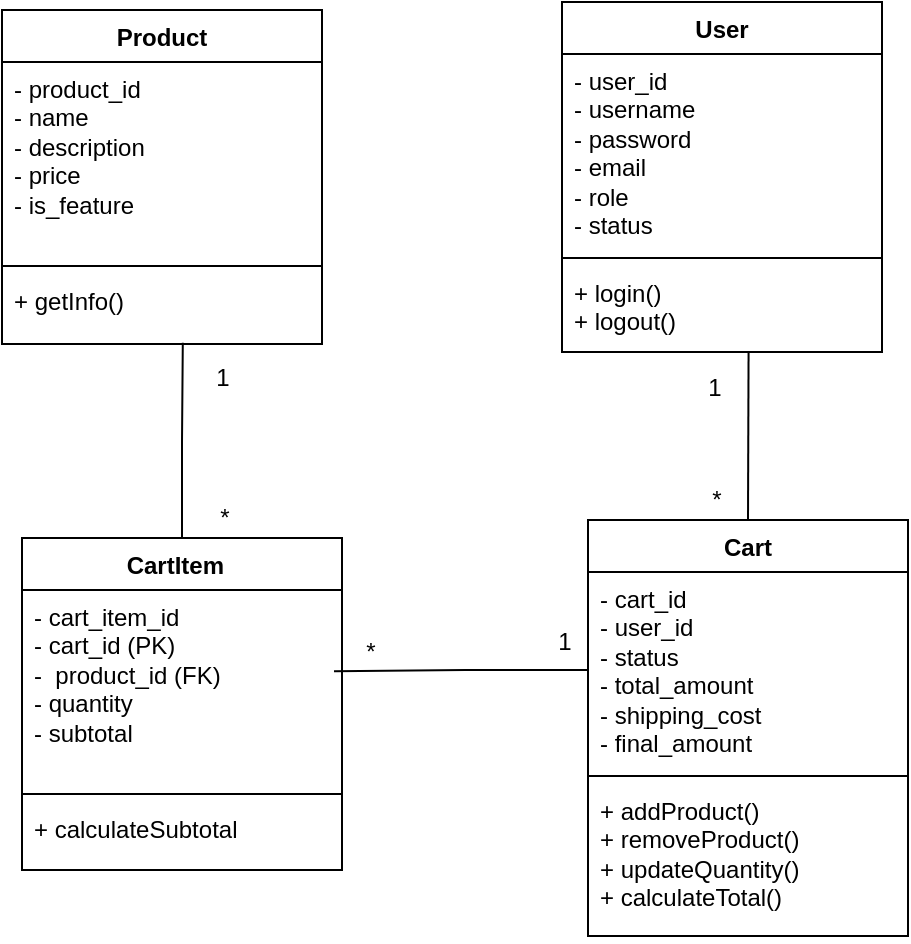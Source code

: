 <mxfile version="28.2.3">
  <diagram id="Nnviu1zc35i3PZtk2FoL" name="BTUD - bài 6">
    <mxGraphModel dx="902" dy="464" grid="1" gridSize="10" guides="1" tooltips="1" connect="1" arrows="1" fold="1" page="1" pageScale="1" pageWidth="850" pageHeight="1100" math="0" shadow="0">
      <root>
        <mxCell id="0" />
        <mxCell id="1" parent="0" />
        <mxCell id="cYqs5PkamiozTfDeHz7C-26" value="User" style="swimlane;fontStyle=1;align=center;verticalAlign=top;childLayout=stackLayout;horizontal=1;startSize=26;horizontalStack=0;resizeParent=1;resizeParentMax=0;resizeLast=0;collapsible=1;marginBottom=0;whiteSpace=wrap;html=1;" parent="1" vertex="1">
          <mxGeometry x="470" y="220" width="160" height="175" as="geometry" />
        </mxCell>
        <mxCell id="cYqs5PkamiozTfDeHz7C-27" value="- user_id&lt;div&gt;- username&lt;/div&gt;&lt;div&gt;- password&lt;/div&gt;&lt;div&gt;- email&amp;nbsp;&lt;/div&gt;&lt;div&gt;- role&lt;/div&gt;&lt;div&gt;- status&lt;/div&gt;" style="text;strokeColor=none;fillColor=none;align=left;verticalAlign=top;spacingLeft=4;spacingRight=4;overflow=hidden;rotatable=0;points=[[0,0.5],[1,0.5]];portConstraint=eastwest;whiteSpace=wrap;html=1;" parent="cYqs5PkamiozTfDeHz7C-26" vertex="1">
          <mxGeometry y="26" width="160" height="98" as="geometry" />
        </mxCell>
        <mxCell id="cYqs5PkamiozTfDeHz7C-28" value="" style="line;strokeWidth=1;fillColor=none;align=left;verticalAlign=middle;spacingTop=-1;spacingLeft=3;spacingRight=3;rotatable=0;labelPosition=right;points=[];portConstraint=eastwest;strokeColor=inherit;" parent="cYqs5PkamiozTfDeHz7C-26" vertex="1">
          <mxGeometry y="124" width="160" height="8" as="geometry" />
        </mxCell>
        <mxCell id="cYqs5PkamiozTfDeHz7C-29" value="+ login()&lt;div&gt;+ logout()&lt;/div&gt;" style="text;strokeColor=none;fillColor=none;align=left;verticalAlign=top;spacingLeft=4;spacingRight=4;overflow=hidden;rotatable=0;points=[[0,0.5],[1,0.5]];portConstraint=eastwest;whiteSpace=wrap;html=1;" parent="cYqs5PkamiozTfDeHz7C-26" vertex="1">
          <mxGeometry y="132" width="160" height="43" as="geometry" />
        </mxCell>
        <mxCell id="cYqs5PkamiozTfDeHz7C-30" value="Cart" style="swimlane;fontStyle=1;align=center;verticalAlign=top;childLayout=stackLayout;horizontal=1;startSize=26;horizontalStack=0;resizeParent=1;resizeParentMax=0;resizeLast=0;collapsible=1;marginBottom=0;whiteSpace=wrap;html=1;" parent="1" vertex="1">
          <mxGeometry x="483" y="479" width="160" height="208" as="geometry" />
        </mxCell>
        <mxCell id="cYqs5PkamiozTfDeHz7C-31" value="- cart_id&lt;div&gt;- user_id&lt;/div&gt;&lt;div&gt;- status&lt;/div&gt;&lt;div&gt;- total_amount&lt;/div&gt;&lt;div&gt;- shipping_cost&lt;/div&gt;&lt;div&gt;- final_amount&lt;/div&gt;&lt;div&gt;&lt;br&gt;&lt;/div&gt;" style="text;strokeColor=none;fillColor=none;align=left;verticalAlign=top;spacingLeft=4;spacingRight=4;overflow=hidden;rotatable=0;points=[[0,0.5],[1,0.5]];portConstraint=eastwest;whiteSpace=wrap;html=1;" parent="cYqs5PkamiozTfDeHz7C-30" vertex="1">
          <mxGeometry y="26" width="160" height="98" as="geometry" />
        </mxCell>
        <mxCell id="cYqs5PkamiozTfDeHz7C-32" value="" style="line;strokeWidth=1;fillColor=none;align=left;verticalAlign=middle;spacingTop=-1;spacingLeft=3;spacingRight=3;rotatable=0;labelPosition=right;points=[];portConstraint=eastwest;strokeColor=inherit;" parent="cYqs5PkamiozTfDeHz7C-30" vertex="1">
          <mxGeometry y="124" width="160" height="8" as="geometry" />
        </mxCell>
        <mxCell id="cYqs5PkamiozTfDeHz7C-33" value="+ addProduct()&lt;div&gt;+ removeProduct()&lt;/div&gt;&lt;div&gt;+ updateQuantity()&lt;/div&gt;&lt;div&gt;+&amp;nbsp;calculateTotal()&lt;/div&gt;" style="text;strokeColor=none;fillColor=none;align=left;verticalAlign=top;spacingLeft=4;spacingRight=4;overflow=hidden;rotatable=0;points=[[0,0.5],[1,0.5]];portConstraint=eastwest;whiteSpace=wrap;html=1;" parent="cYqs5PkamiozTfDeHz7C-30" vertex="1">
          <mxGeometry y="132" width="160" height="76" as="geometry" />
        </mxCell>
        <mxCell id="cYqs5PkamiozTfDeHz7C-34" value="CartItem&amp;nbsp;&amp;nbsp;" style="swimlane;fontStyle=1;align=center;verticalAlign=top;childLayout=stackLayout;horizontal=1;startSize=26;horizontalStack=0;resizeParent=1;resizeParentMax=0;resizeLast=0;collapsible=1;marginBottom=0;whiteSpace=wrap;html=1;" parent="1" vertex="1">
          <mxGeometry x="200" y="488" width="160" height="166" as="geometry" />
        </mxCell>
        <mxCell id="cYqs5PkamiozTfDeHz7C-35" value="- cart_item_id&lt;div&gt;- cart_id (PK)&lt;/div&gt;&lt;div&gt;-&amp;nbsp;&amp;nbsp;product_id (FK)&amp;nbsp;&lt;/div&gt;&lt;div&gt;- quantity&lt;/div&gt;&lt;div&gt;- subtotal&lt;/div&gt;" style="text;strokeColor=none;fillColor=none;align=left;verticalAlign=top;spacingLeft=4;spacingRight=4;overflow=hidden;rotatable=0;points=[[0,0.5],[1,0.5]];portConstraint=eastwest;whiteSpace=wrap;html=1;" parent="cYqs5PkamiozTfDeHz7C-34" vertex="1">
          <mxGeometry y="26" width="160" height="98" as="geometry" />
        </mxCell>
        <mxCell id="cYqs5PkamiozTfDeHz7C-36" value="" style="line;strokeWidth=1;fillColor=none;align=left;verticalAlign=middle;spacingTop=-1;spacingLeft=3;spacingRight=3;rotatable=0;labelPosition=right;points=[];portConstraint=eastwest;strokeColor=inherit;" parent="cYqs5PkamiozTfDeHz7C-34" vertex="1">
          <mxGeometry y="124" width="160" height="8" as="geometry" />
        </mxCell>
        <mxCell id="cYqs5PkamiozTfDeHz7C-37" value="+ calculateSubtotal" style="text;strokeColor=none;fillColor=none;align=left;verticalAlign=top;spacingLeft=4;spacingRight=4;overflow=hidden;rotatable=0;points=[[0,0.5],[1,0.5]];portConstraint=eastwest;whiteSpace=wrap;html=1;" parent="cYqs5PkamiozTfDeHz7C-34" vertex="1">
          <mxGeometry y="132" width="160" height="34" as="geometry" />
        </mxCell>
        <mxCell id="cYqs5PkamiozTfDeHz7C-38" value="Product" style="swimlane;fontStyle=1;align=center;verticalAlign=top;childLayout=stackLayout;horizontal=1;startSize=26;horizontalStack=0;resizeParent=1;resizeParentMax=0;resizeLast=0;collapsible=1;marginBottom=0;whiteSpace=wrap;html=1;" parent="1" vertex="1">
          <mxGeometry x="190" y="224" width="160" height="167" as="geometry" />
        </mxCell>
        <mxCell id="cYqs5PkamiozTfDeHz7C-39" value="- product_id&lt;div&gt;- name&lt;/div&gt;&lt;div&gt;-&amp;nbsp;description&lt;/div&gt;&lt;div&gt;- price&lt;/div&gt;&lt;div&gt;- is_feature&lt;/div&gt;&lt;div&gt;&lt;br&gt;&lt;/div&gt;" style="text;strokeColor=none;fillColor=none;align=left;verticalAlign=top;spacingLeft=4;spacingRight=4;overflow=hidden;rotatable=0;points=[[0,0.5],[1,0.5]];portConstraint=eastwest;whiteSpace=wrap;html=1;" parent="cYqs5PkamiozTfDeHz7C-38" vertex="1">
          <mxGeometry y="26" width="160" height="98" as="geometry" />
        </mxCell>
        <mxCell id="cYqs5PkamiozTfDeHz7C-40" value="" style="line;strokeWidth=1;fillColor=none;align=left;verticalAlign=middle;spacingTop=-1;spacingLeft=3;spacingRight=3;rotatable=0;labelPosition=right;points=[];portConstraint=eastwest;strokeColor=inherit;" parent="cYqs5PkamiozTfDeHz7C-38" vertex="1">
          <mxGeometry y="124" width="160" height="8" as="geometry" />
        </mxCell>
        <mxCell id="cYqs5PkamiozTfDeHz7C-41" value="+ getInfo()" style="text;strokeColor=none;fillColor=none;align=left;verticalAlign=top;spacingLeft=4;spacingRight=4;overflow=hidden;rotatable=0;points=[[0,0.5],[1,0.5]];portConstraint=eastwest;whiteSpace=wrap;html=1;" parent="cYqs5PkamiozTfDeHz7C-38" vertex="1">
          <mxGeometry y="132" width="160" height="35" as="geometry" />
        </mxCell>
        <mxCell id="cYqs5PkamiozTfDeHz7C-42" style="rounded=0;orthogonalLoop=1;jettySize=auto;html=1;endArrow=none;endFill=0;exitX=0.5;exitY=0;exitDx=0;exitDy=0;entryX=0.583;entryY=1.011;entryDx=0;entryDy=0;entryPerimeter=0;" parent="1" source="cYqs5PkamiozTfDeHz7C-30" target="cYqs5PkamiozTfDeHz7C-29" edge="1">
          <mxGeometry relative="1" as="geometry">
            <mxPoint x="493" y="431" as="sourcePoint" />
            <mxPoint x="607" y="431" as="targetPoint" />
          </mxGeometry>
        </mxCell>
        <mxCell id="cYqs5PkamiozTfDeHz7C-43" value="1" style="text;html=1;align=center;verticalAlign=middle;resizable=0;points=[];autosize=1;strokeColor=none;fillColor=none;" parent="1" vertex="1">
          <mxGeometry x="533" y="400" width="25" height="26" as="geometry" />
        </mxCell>
        <mxCell id="cYqs5PkamiozTfDeHz7C-44" value="*" style="text;html=1;align=center;verticalAlign=middle;resizable=0;points=[];autosize=1;strokeColor=none;fillColor=none;" parent="1" vertex="1">
          <mxGeometry x="535" y="456" width="23" height="26" as="geometry" />
        </mxCell>
        <mxCell id="cYqs5PkamiozTfDeHz7C-45" style="edgeStyle=orthogonalEdgeStyle;rounded=0;orthogonalLoop=1;jettySize=auto;html=1;entryX=0.975;entryY=0.415;entryDx=0;entryDy=0;entryPerimeter=0;endArrow=none;endFill=0;" parent="1" source="cYqs5PkamiozTfDeHz7C-31" target="cYqs5PkamiozTfDeHz7C-35" edge="1">
          <mxGeometry relative="1" as="geometry" />
        </mxCell>
        <mxCell id="cYqs5PkamiozTfDeHz7C-46" style="edgeStyle=orthogonalEdgeStyle;rounded=0;orthogonalLoop=1;jettySize=auto;html=1;entryX=0.565;entryY=0.982;entryDx=0;entryDy=0;entryPerimeter=0;endArrow=none;endFill=0;" parent="1" source="cYqs5PkamiozTfDeHz7C-34" target="cYqs5PkamiozTfDeHz7C-41" edge="1">
          <mxGeometry relative="1" as="geometry" />
        </mxCell>
        <mxCell id="cYqs5PkamiozTfDeHz7C-47" value="*" style="text;html=1;align=center;verticalAlign=middle;resizable=0;points=[];autosize=1;strokeColor=none;fillColor=none;" parent="1" vertex="1">
          <mxGeometry x="362" y="532" width="23" height="26" as="geometry" />
        </mxCell>
        <mxCell id="cYqs5PkamiozTfDeHz7C-48" value="1" style="text;html=1;align=center;verticalAlign=middle;resizable=0;points=[];autosize=1;strokeColor=none;fillColor=none;" parent="1" vertex="1">
          <mxGeometry x="458" y="527" width="25" height="26" as="geometry" />
        </mxCell>
        <mxCell id="cYqs5PkamiozTfDeHz7C-49" value="1" style="text;html=1;align=center;verticalAlign=middle;resizable=0;points=[];autosize=1;strokeColor=none;fillColor=none;" parent="1" vertex="1">
          <mxGeometry x="287" y="395" width="25" height="26" as="geometry" />
        </mxCell>
        <mxCell id="cYqs5PkamiozTfDeHz7C-50" value="*" style="text;html=1;align=center;verticalAlign=middle;resizable=0;points=[];autosize=1;strokeColor=none;fillColor=none;" parent="1" vertex="1">
          <mxGeometry x="289" y="465" width="23" height="26" as="geometry" />
        </mxCell>
      </root>
    </mxGraphModel>
  </diagram>
</mxfile>
